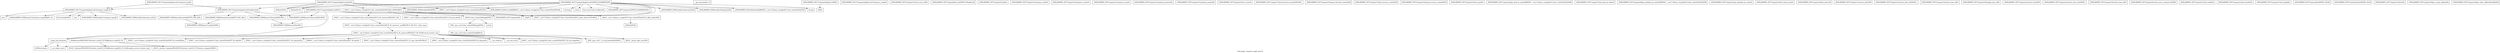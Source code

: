 digraph "Call graph: compute_angle_local.ll" {
	label="Call graph: compute_angle_local.ll";

	Node0x5587adcfc9b0 [shape=record,label="{_ZN9LAMMPS_NS17ComputeAngleLocalC2EPNS_6LAMMPSEiPPc}"];
	Node0x5587adcfc9b0 -> Node0x5587adcab5b0;
	Node0x5587adcfc9b0 -> Node0x5587adcabd60;
	Node0x5587adcfc9b0 -> Node0x5587adcab530;
	Node0x5587adcfc9b0 -> Node0x5587adce1030;
	Node0x5587adcfc9b0 -> Node0x5587adcadb10;
	Node0x5587adcfc9b0 -> Node0x5587add27e10;
	Node0x5587adcfc9b0 -> Node0x5587adcac680;
	Node0x5587adcfc9b0 -> Node0x5587adcfc920;
	Node0x5587adcfc9b0 -> Node0x5587add1cb20;
	Node0x5587adcfc9b0 -> Node0x5587add28350;
	Node0x5587adcfc9b0 -> Node0x5587add4b6e0;
	Node0x5587adcfc9b0 -> Node0x5587adcaeb80;
	Node0x5587adcfc9b0 -> Node0x5587adccd960;
	Node0x5587adcfc9b0 -> Node0x5587add4b980;
	Node0x5587adcfc9b0 -> Node0x5587adcaeeb0;
	Node0x5587adcfc9b0 -> Node0x5587adcaca60;
	Node0x5587adcab5b0 [shape=record,label="{_ZN9LAMMPS_NS7ComputeC2EPNS_6LAMMPSEiPPc}"];
	Node0x5587add27e10 [shape=record,label="{_ZN9LAMMPS_NS5Error3allERKNSt7__cxx1112basic_stringIcSt11char_traitsIcESaIcEEEiS8_}"];
	Node0x5587adcabd60 [shape=record,label="{_ZNSaIcEC1Ev}"];
	Node0x5587adcab530 [shape=record,label="{_ZNSt7__cxx1112basic_stringIcSt11char_traitsIcESaIcEEC2IS3_EEPKcRKS3_}"];
	Node0x5587adcab530 -> Node0x5587adcd8870;
	Node0x5587adcab530 -> Node0x5587adcd8980;
	Node0x5587adcab530 -> Node0x5587adca9ab0;
	Node0x5587adcab530 -> Node0x5587adcaf100;
	Node0x5587adcab530 -> Node0x5587adce2230;
	Node0x5587add59a80 [shape=record,label="{__gxx_personality_v0}"];
	Node0x5587adcac680 [shape=record,label="{_ZNSt7__cxx1112basic_stringIcSt11char_traitsIcESaIcEED1Ev}"];
	Node0x5587adcadb10 [shape=record,label="{_ZNSaIcED1Ev}"];
	Node0x5587adcaca60 [shape=record,label="{llvm.umul.with.overflow.i64}"];
	Node0x5587adcaeeb0 [shape=record,label="{_Znam}"];
	Node0x5587adccd960 [shape=record,label="{strcmp}"];
	Node0x5587add4b980 [shape=record,label="{strncmp}"];
	Node0x5587add4b6e0 [shape=record,label="{_ZN9LAMMPS_NS5utils6strdupERKNSt7__cxx1112basic_stringIcSt11char_traitsIcESaIcEEE}"];
	Node0x5587adcaeb80 [shape=record,label="{_ZdaPv}"];
	Node0x5587add1cb20 [shape=record,label="{_ZN9LAMMPS_NS8Variable4findEPKc}"];
	Node0x5587add28350 [shape=record,label="{_ZN9LAMMPS_NS8Variable10equalstyleEi}"];
	Node0x5587adcfc920 [shape=record,label="{_ZN9LAMMPS_NS8Variable13internalstyleEi}"];
	Node0x5587adce1030 [shape=record,label="{_ZN9LAMMPS_NS7ComputeD2Ev}"];
	Node0x5587adcc2ef0 [shape=record,label="{_ZN9LAMMPS_NS17ComputeAngleLocalD2Ev}"];
	Node0x5587adcc2ef0 -> Node0x5587adcaeb80;
	Node0x5587adcc2ef0 -> Node0x5587adcbdb30;
	Node0x5587adcc2ef0 -> Node0x5587adce1030;
	Node0x5587adcc2ef0 -> Node0x5587adcc5420;
	Node0x5587adcc2ef0 -> Node0x5587adcc6370;
	Node0x5587adcc6370 [shape=record,label="{_ZN9LAMMPS_NS6Memory7destroyIdEEvRPT_}"];
	Node0x5587adcc6370 -> Node0x5587adcc0630;
	Node0x5587adcbdb30 [shape=record,label="{__clang_call_terminate}"];
	Node0x5587adcbdb30 -> Node0x5587adcc0ff0;
	Node0x5587adcbdb30 -> Node0x5587adcc4850;
	Node0x5587adcc0ff0 [shape=record,label="{__cxa_begin_catch}"];
	Node0x5587adcc4850 [shape=record,label="{_ZSt9terminatev}"];
	Node0x5587adcc5420 [shape=record,label="{_ZN9LAMMPS_NS6Memory7destroyIdEEvRPPT_}"];
	Node0x5587adcc5420 -> Node0x5587adcc0630;
	Node0x5587adcc6100 [shape=record,label="{_ZN9LAMMPS_NS17ComputeAngleLocalD0Ev}"];
	Node0x5587adcc6100 -> Node0x5587adcc7ba0;
	Node0x5587adcc7ba0 [shape=record,label="{_ZdlPv}"];
	Node0x5587adccaab0 [shape=record,label="{_ZN9LAMMPS_NS17ComputeAngleLocal4initEv}"];
	Node0x5587adccaab0 -> Node0x5587adcabd60;
	Node0x5587adccaab0 -> Node0x5587adcab530;
	Node0x5587adccaab0 -> Node0x5587adccc590;
	Node0x5587adccaab0 -> Node0x5587adccb770;
	Node0x5587adccaab0 -> Node0x5587add27e10;
	Node0x5587adccaab0 -> Node0x5587adcac680;
	Node0x5587adccaab0 -> Node0x5587adcadb10;
	Node0x5587adccaab0 -> Node0x5587add1cb20;
	Node0x5587adccb770 [shape=record,label="{_ZN9LAMMPS_NS17ComputeAngleLocal14compute_anglesEi}"];
	Node0x5587adccb770 -> Node0x5587adcd5200;
	Node0x5587adccb770 -> Node0x5587adcd3fc0;
	Node0x5587adccb770 -> Node0x5587adcd3930;
	Node0x5587adccb770 -> Node0x5587adccef70;
	Node0x5587adccb770 -> Node0x5587adcd1bc0;
	Node0x5587adccb770 -> Node0x5587adcd2c70;
	Node0x5587adccc590 [shape=record,label="{_ZN9LAMMPS_NS17ComputeAngleLocal10reallocateEi}"];
	Node0x5587adccc590 -> Node0x5587adcc6370;
	Node0x5587adccc590 -> Node0x5587adcd5a30;
	Node0x5587adccc590 -> Node0x5587adcc5420;
	Node0x5587adccc590 -> Node0x5587adcd70c0;
	Node0x5587adcd7890 [shape=record,label="{_ZN9LAMMPS_NS17ComputeAngleLocal13compute_localEv}"];
	Node0x5587adcd7890 -> Node0x5587adccb770;
	Node0x5587adcd7890 -> Node0x5587adccc590;
	Node0x5587adccef70 [shape=record,label="{_ZNK9LAMMPS_NS6Domain13minimum_imageERdS1_S1_}"];
	Node0x5587adcd1bc0 [shape=record,label="{llvm.fmuladd.f64}"];
	Node0x5587adcd2c70 [shape=record,label="{sqrt}"];
	Node0x5587adcd3930 [shape=record,label="{acos}"];
	Node0x5587adcd3fc0 [shape=record,label="{_ZN9LAMMPS_NS8Variable12internal_setEid}"];
	Node0x5587adcd5200 [shape=record,label="{_ZN9LAMMPS_NS8Variable13compute_equalEi}"];
	Node0x5587adcd5a30 [shape=record,label="{_ZN9LAMMPS_NS6Memory6createIdEEPT_RS3_iPKc}"];
	Node0x5587adcd5a30 -> Node0x5587adcdbca0;
	Node0x5587adcd70c0 [shape=record,label="{_ZN9LAMMPS_NS6Memory6createIdEEPPT_RS4_iiPKc}"];
	Node0x5587adcd70c0 -> Node0x5587adcdbca0;
	Node0x5587adcdde80 [shape=record,label="{_ZN9LAMMPS_NS17ComputeAngleLocal12memory_usageEv}"];
	Node0x5587adcdf4d0 [shape=record,label="{_ZN9LAMMPS_NS7Compute15reset_extra_dofEv}"];
	Node0x5587adcdfd60 [shape=record,label="{_ZN9LAMMPS_NS7Compute9init_listEiPNS_9NeighListE}"];
	Node0x5587adce1d30 [shape=record,label="{_ZN9LAMMPS_NS7Compute5setupEv}"];
	Node0x5587adce3520 [shape=record,label="{_ZN9LAMMPS_NS7Compute14compute_scalarEv}"];
	Node0x5587adce38e0 [shape=record,label="{_ZN9LAMMPS_NS7Compute14compute_vectorEv}"];
	Node0x5587adce4760 [shape=record,label="{_ZN9LAMMPS_NS7Compute13compute_arrayEv}"];
	Node0x5587adce5b40 [shape=record,label="{_ZN9LAMMPS_NS7Compute15compute_peratomEv}"];
	Node0x5587adce63d0 [shape=record,label="{_ZN9LAMMPS_NS7Compute15compute_pergridEv}"];
	Node0x5587adceb210 [shape=record,label="{_ZN9LAMMPS_NS7Compute10set_arraysEi}"];
	Node0x5587adcecdd0 [shape=record,label="{_ZN9LAMMPS_NS7Compute17pack_forward_commEiPiPdiS1_}"];
	Node0x5587adced980 [shape=record,label="{_ZN9LAMMPS_NS7Compute19unpack_forward_commEiiPd}"];
	Node0x5587adceda00 [shape=record,label="{_ZN9LAMMPS_NS7Compute17pack_reverse_commEiiPd}"];
	Node0x5587adcee750 [shape=record,label="{_ZN9LAMMPS_NS7Compute19unpack_reverse_commEiPiPd}"];
	Node0x5587add1f3e0 [shape=record,label="{_ZN9LAMMPS_NS7Compute10reset_gridEv}"];
	Node0x5587adceff80 [shape=record,label="{_ZN9LAMMPS_NS7Compute16get_grid_by_nameERKNSt7__cxx1112basic_stringIcSt11char_traitsIcESaIcEEERi}"];
	Node0x5587adcf0ea0 [shape=record,label="{_ZN9LAMMPS_NS7Compute17get_grid_by_indexEi}"];
	Node0x5587adcf1a10 [shape=record,label="{_ZN9LAMMPS_NS7Compute20get_griddata_by_nameEiRKNSt7__cxx1112basic_stringIcSt11char_traitsIcESaIcEEERi}"];
	Node0x5587adcf2080 [shape=record,label="{_ZN9LAMMPS_NS7Compute21get_griddata_by_indexEi}"];
	Node0x5587adcf2bf0 [shape=record,label="{_ZN9LAMMPS_NS7Compute14dof_remove_preEv}"];
	Node0x5587adcf3370 [shape=record,label="{_ZN9LAMMPS_NS7Compute10dof_removeEi}"];
	Node0x5587adcf3610 [shape=record,label="{_ZN9LAMMPS_NS7Compute11remove_biasEiPd}"];
	Node0x5587adcf4320 [shape=record,label="{_ZN9LAMMPS_NS7Compute15remove_bias_thrEiPdS1_}"];
	Node0x5587add0d1e0 [shape=record,label="{_ZN9LAMMPS_NS7Compute15remove_bias_allEv}"];
	Node0x5587adcf6d20 [shape=record,label="{_ZN9LAMMPS_NS7Compute16reapply_bias_allEv}"];
	Node0x5587adcf76e0 [shape=record,label="{_ZN9LAMMPS_NS7Compute12restore_biasEiPd}"];
	Node0x5587adcf9870 [shape=record,label="{_ZN9LAMMPS_NS7Compute16restore_bias_thrEiPdS1_}"];
	Node0x5587adcfade0 [shape=record,label="{_ZN9LAMMPS_NS7Compute16restore_bias_allEv}"];
	Node0x5587adcfb670 [shape=record,label="{_ZN9LAMMPS_NS7Compute23reset_extra_compute_fixEPKc}"];
	Node0x5587adcfdc00 [shape=record,label="{_ZN9LAMMPS_NS7Compute11lock_enableEv}"];
	Node0x5587adcfe8d0 [shape=record,label="{_ZN9LAMMPS_NS7Compute12lock_disableEv}"];
	Node0x5587adcff750 [shape=record,label="{_ZN9LAMMPS_NS7Compute11lock_lengthEv}"];
	Node0x5587add080d0 [shape=record,label="{_ZN9LAMMPS_NS7Compute4lockEPNS_3FixEll}"];
	Node0x5587add0d4d0 [shape=record,label="{_ZN9LAMMPS_NS7Compute6unlockEPNS_3FixE}"];
	Node0x5587add1b6a0 [shape=record,label="{_ZN9LAMMPS_NS7Compute7refreshEv}"];
	Node0x5587add41ff0 [shape=record,label="{_ZN9LAMMPS_NS7Compute19pair_setup_callbackEii}"];
	Node0x5587adcd8870 [shape=record,label="{_ZNSt7__cxx1112basic_stringIcSt11char_traitsIcESaIcEE13_M_local_dataEv}"];
	Node0x5587adcd8980 [shape=record,label="{_ZNSt7__cxx1112basic_stringIcSt11char_traitsIcESaIcEE12_Alloc_hiderC1EPcRKS3_}"];
	Node0x5587add1da20 [shape=record,label="{_ZN9LAMMPS_NS7Compute19pair_tally_callbackEiiiidddddd}"];
	Node0x5587adcaf100 [shape=record,label="{_ZNSt7__cxx1112basic_stringIcSt11char_traitsIcESaIcEE12_M_constructIPKcEEvT_S8_}"];
	Node0x5587adcaf100 -> Node0x5587add1fce0;
	Node0x5587adca9ab0 [shape=record,label="{_ZNSt11char_traitsIcE6lengthEPKc}"];
	Node0x5587adca9ab0 -> Node0x5587add24630;
	Node0x5587adca9ab0 -> Node0x5587add29160;
	Node0x5587adce2230 [shape=record,label="{_ZNSt7__cxx1112basic_stringIcSt11char_traitsIcESaIcEE12_Alloc_hiderD2Ev}"];
	Node0x5587adce2230 -> Node0x5587add2e940;
	Node0x5587add1fce0 [shape=record,label="{_ZNSt7__cxx1112basic_stringIcSt11char_traitsIcESaIcEE16_M_construct_auxIPKcEEvT_S8_St12__false_type}"];
	Node0x5587add1fce0 -> Node0x5587add2b210;
	Node0x5587add2b210 [shape=record,label="{_ZNSt7__cxx1112basic_stringIcSt11char_traitsIcESaIcEE12_M_constructIPKcEEvT_S8_St20forward_iterator_tag}"];
	Node0x5587add2b210 -> Node0x5587add2bc60;
	Node0x5587add2b210 -> Node0x5587add2c300;
	Node0x5587add2b210 -> Node0x5587add2e4d0;
	Node0x5587add2b210 -> Node0x5587add330e0;
	Node0x5587add2b210 -> Node0x5587add342b0;
	Node0x5587add2b210 -> Node0x5587add35510;
	Node0x5587add2b210 -> Node0x5587add36b00;
	Node0x5587add2b210 -> Node0x5587add37a10;
	Node0x5587add2b210 -> Node0x5587adcc0ff0;
	Node0x5587add2b210 -> Node0x5587add38910;
	Node0x5587add2b210 -> Node0x5587add3a320;
	Node0x5587add2b210 -> Node0x5587add3b870;
	Node0x5587add2b210 -> Node0x5587add3cf30;
	Node0x5587add2b210 -> Node0x5587adcbdb30;
	Node0x5587add2bc60 [shape=record,label="{_ZN9__gnu_cxx17__is_null_pointerIKcEEbPT_}"];
	Node0x5587add2c300 [shape=record,label="{_ZSt19__throw_logic_errorPKc}"];
	Node0x5587add2e4d0 [shape=record,label="{_ZSt8distanceIPKcENSt15iterator_traitsIT_E15difference_typeES3_S3_}"];
	Node0x5587add2e4d0 -> Node0x5587add40810;
	Node0x5587add2e4d0 -> Node0x5587add40e10;
	Node0x5587add342b0 [shape=record,label="{_ZNSt7__cxx1112basic_stringIcSt11char_traitsIcESaIcEE7_M_dataEPc}"];
	Node0x5587add330e0 [shape=record,label="{_ZNSt7__cxx1112basic_stringIcSt11char_traitsIcESaIcEE9_M_createERmm}"];
	Node0x5587add35510 [shape=record,label="{_ZNSt7__cxx1112basic_stringIcSt11char_traitsIcESaIcEE11_M_capacityEm}"];
	Node0x5587add37a10 [shape=record,label="{_ZNSt7__cxx1112basic_stringIcSt11char_traitsIcESaIcEE13_S_copy_charsEPcPKcS7_}"];
	Node0x5587add36b00 [shape=record,label="{_ZNKSt7__cxx1112basic_stringIcSt11char_traitsIcESaIcEE7_M_dataEv}"];
	Node0x5587add38910 [shape=record,label="{_ZNSt7__cxx1112basic_stringIcSt11char_traitsIcESaIcEE10_M_disposeEv}"];
	Node0x5587add3a320 [shape=record,label="{__cxa_rethrow}"];
	Node0x5587add3b870 [shape=record,label="{__cxa_end_catch}"];
	Node0x5587add3cf30 [shape=record,label="{_ZNSt7__cxx1112basic_stringIcSt11char_traitsIcESaIcEE13_M_set_lengthEm}"];
	Node0x5587add40e10 [shape=record,label="{_ZSt10__distanceIPKcENSt15iterator_traitsIT_E15difference_typeES3_S3_St26random_access_iterator_tag}"];
	Node0x5587add40810 [shape=record,label="{_ZSt19__iterator_categoryIPKcENSt15iterator_traitsIT_E17iterator_categoryERKS3_}"];
	Node0x5587add24630 [shape=record,label="{_ZN9__gnu_cxx11char_traitsIcE6lengthEPKc}"];
	Node0x5587add24630 -> Node0x5587add44e80;
	Node0x5587add29160 [shape=record,label="{strlen}"];
	Node0x5587add44e80 [shape=record,label="{_ZN9__gnu_cxx11char_traitsIcE2eqERKcS3_}"];
	Node0x5587add2e940 [shape=record,label="{_ZNSaIcED2Ev}"];
	Node0x5587adcc0630 [shape=record,label="{_ZN9LAMMPS_NS6Memory5sfreeEPv}"];
	Node0x5587adcdbca0 [shape=record,label="{_ZN9LAMMPS_NS6Memory7smallocElPKc}"];
}

